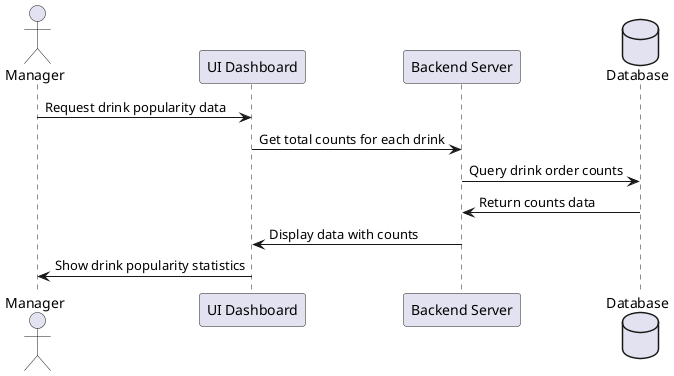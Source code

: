 @startuml
actor Manager as M
participant "UI Dashboard" as UI
participant "Backend Server" as B
database "Database" as DB

M -> UI : Request drink popularity data
UI -> B : Get total counts for each drink
B -> DB : Query drink order counts
DB -> B : Return counts data
B -> UI : Display data with counts
UI -> M : Show drink popularity statistics
@enduml